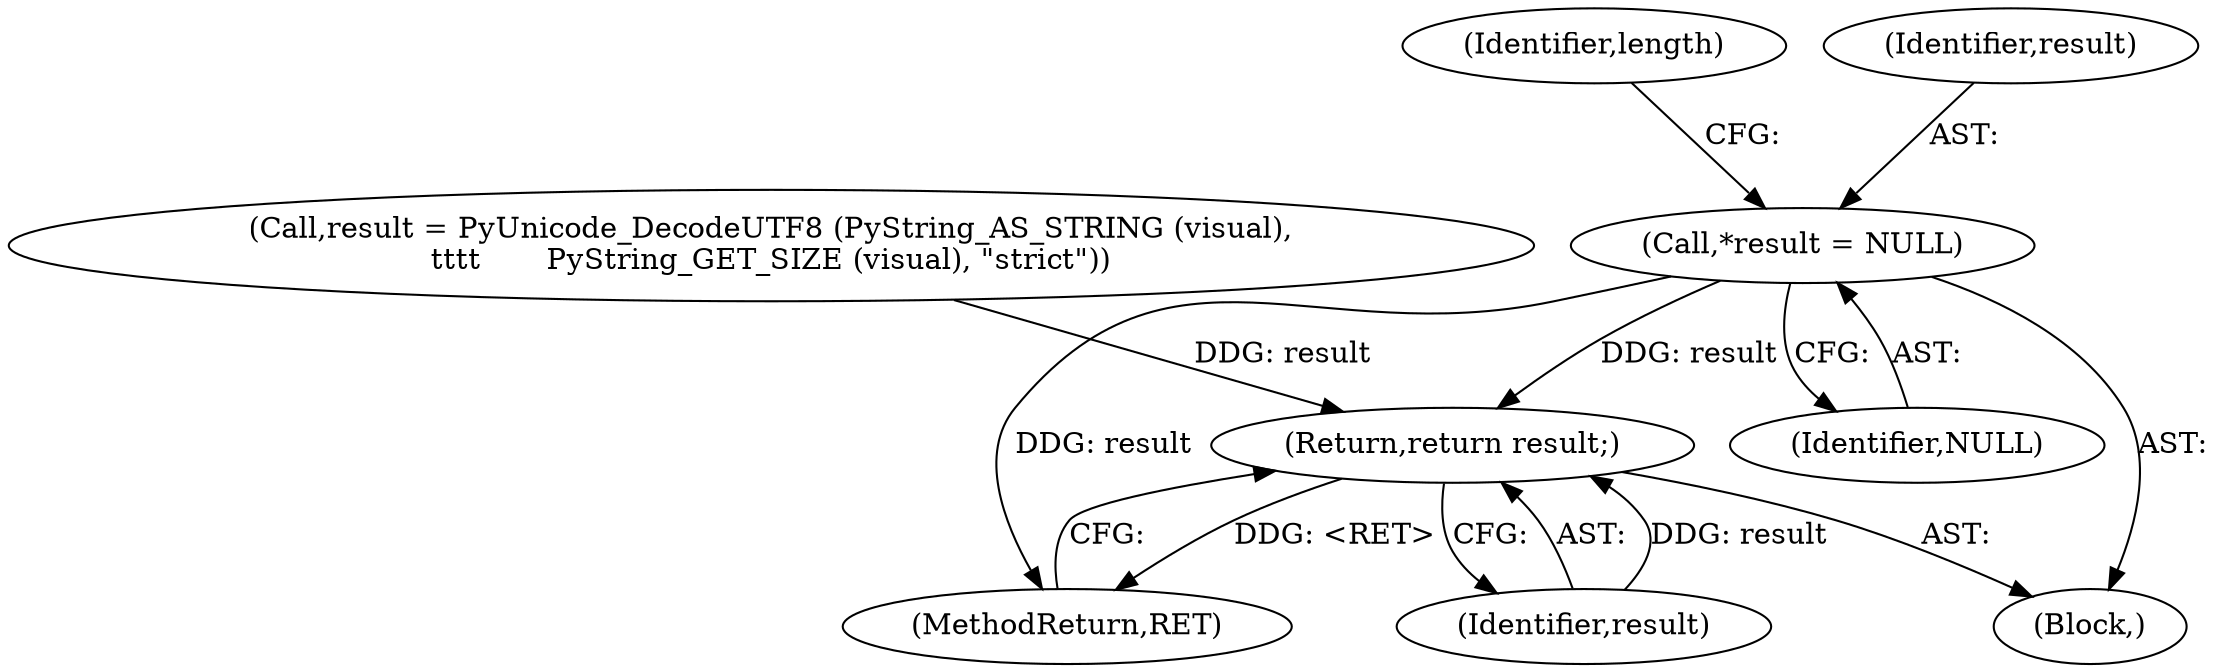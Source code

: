 digraph "1_pyfribidi_d2860c655357975e7b32d84e6b45e98f0dcecd7a_2@pointer" {
"1000118" [label="(Call,*result = NULL)"];
"1000161" [label="(Return,return result;)"];
"1000108" [label="(Block,)"];
"1000162" [label="(Identifier,result)"];
"1000123" [label="(Identifier,length)"];
"1000163" [label="(MethodReturn,RET)"];
"1000148" [label="(Call,result = PyUnicode_DecodeUTF8 (PyString_AS_STRING (visual),\n\t\t\t\t       PyString_GET_SIZE (visual), \"strict\"))"];
"1000118" [label="(Call,*result = NULL)"];
"1000119" [label="(Identifier,result)"];
"1000161" [label="(Return,return result;)"];
"1000120" [label="(Identifier,NULL)"];
"1000118" -> "1000108"  [label="AST: "];
"1000118" -> "1000120"  [label="CFG: "];
"1000119" -> "1000118"  [label="AST: "];
"1000120" -> "1000118"  [label="AST: "];
"1000123" -> "1000118"  [label="CFG: "];
"1000118" -> "1000163"  [label="DDG: result"];
"1000118" -> "1000161"  [label="DDG: result"];
"1000161" -> "1000108"  [label="AST: "];
"1000161" -> "1000162"  [label="CFG: "];
"1000162" -> "1000161"  [label="AST: "];
"1000163" -> "1000161"  [label="CFG: "];
"1000161" -> "1000163"  [label="DDG: <RET>"];
"1000162" -> "1000161"  [label="DDG: result"];
"1000148" -> "1000161"  [label="DDG: result"];
}
